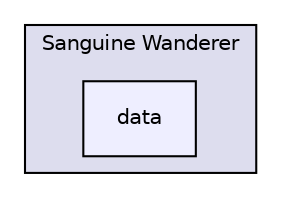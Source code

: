 digraph "Sanguine Wanderer/data" {
  compound=true
  node [ fontsize="10", fontname="Helvetica"];
  edge [ labelfontsize="10", labelfontname="Helvetica"];
  subgraph clusterdir_61c66e9ca56a48a0dca6922e41a8cba3 {
    graph [ bgcolor="#ddddee", pencolor="black", label="Sanguine Wanderer" fontname="Helvetica", fontsize="10", URL="dir_61c66e9ca56a48a0dca6922e41a8cba3.html"]
  dir_1540cc8443bd15983e96a27413c91240 [shape=box, label="data", style="filled", fillcolor="#eeeeff", pencolor="black", URL="dir_1540cc8443bd15983e96a27413c91240.html"];
  }
}
